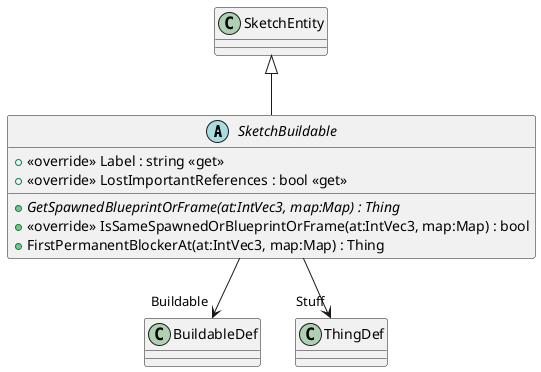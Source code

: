 @startuml
abstract class SketchBuildable {
    + <<override>> Label : string <<get>>
    + <<override>> LostImportantReferences : bool <<get>>
    + {abstract} GetSpawnedBlueprintOrFrame(at:IntVec3, map:Map) : Thing
    + <<override>> IsSameSpawnedOrBlueprintOrFrame(at:IntVec3, map:Map) : bool
    + FirstPermanentBlockerAt(at:IntVec3, map:Map) : Thing
}
SketchEntity <|-- SketchBuildable
SketchBuildable --> "Buildable" BuildableDef
SketchBuildable --> "Stuff" ThingDef
@enduml
